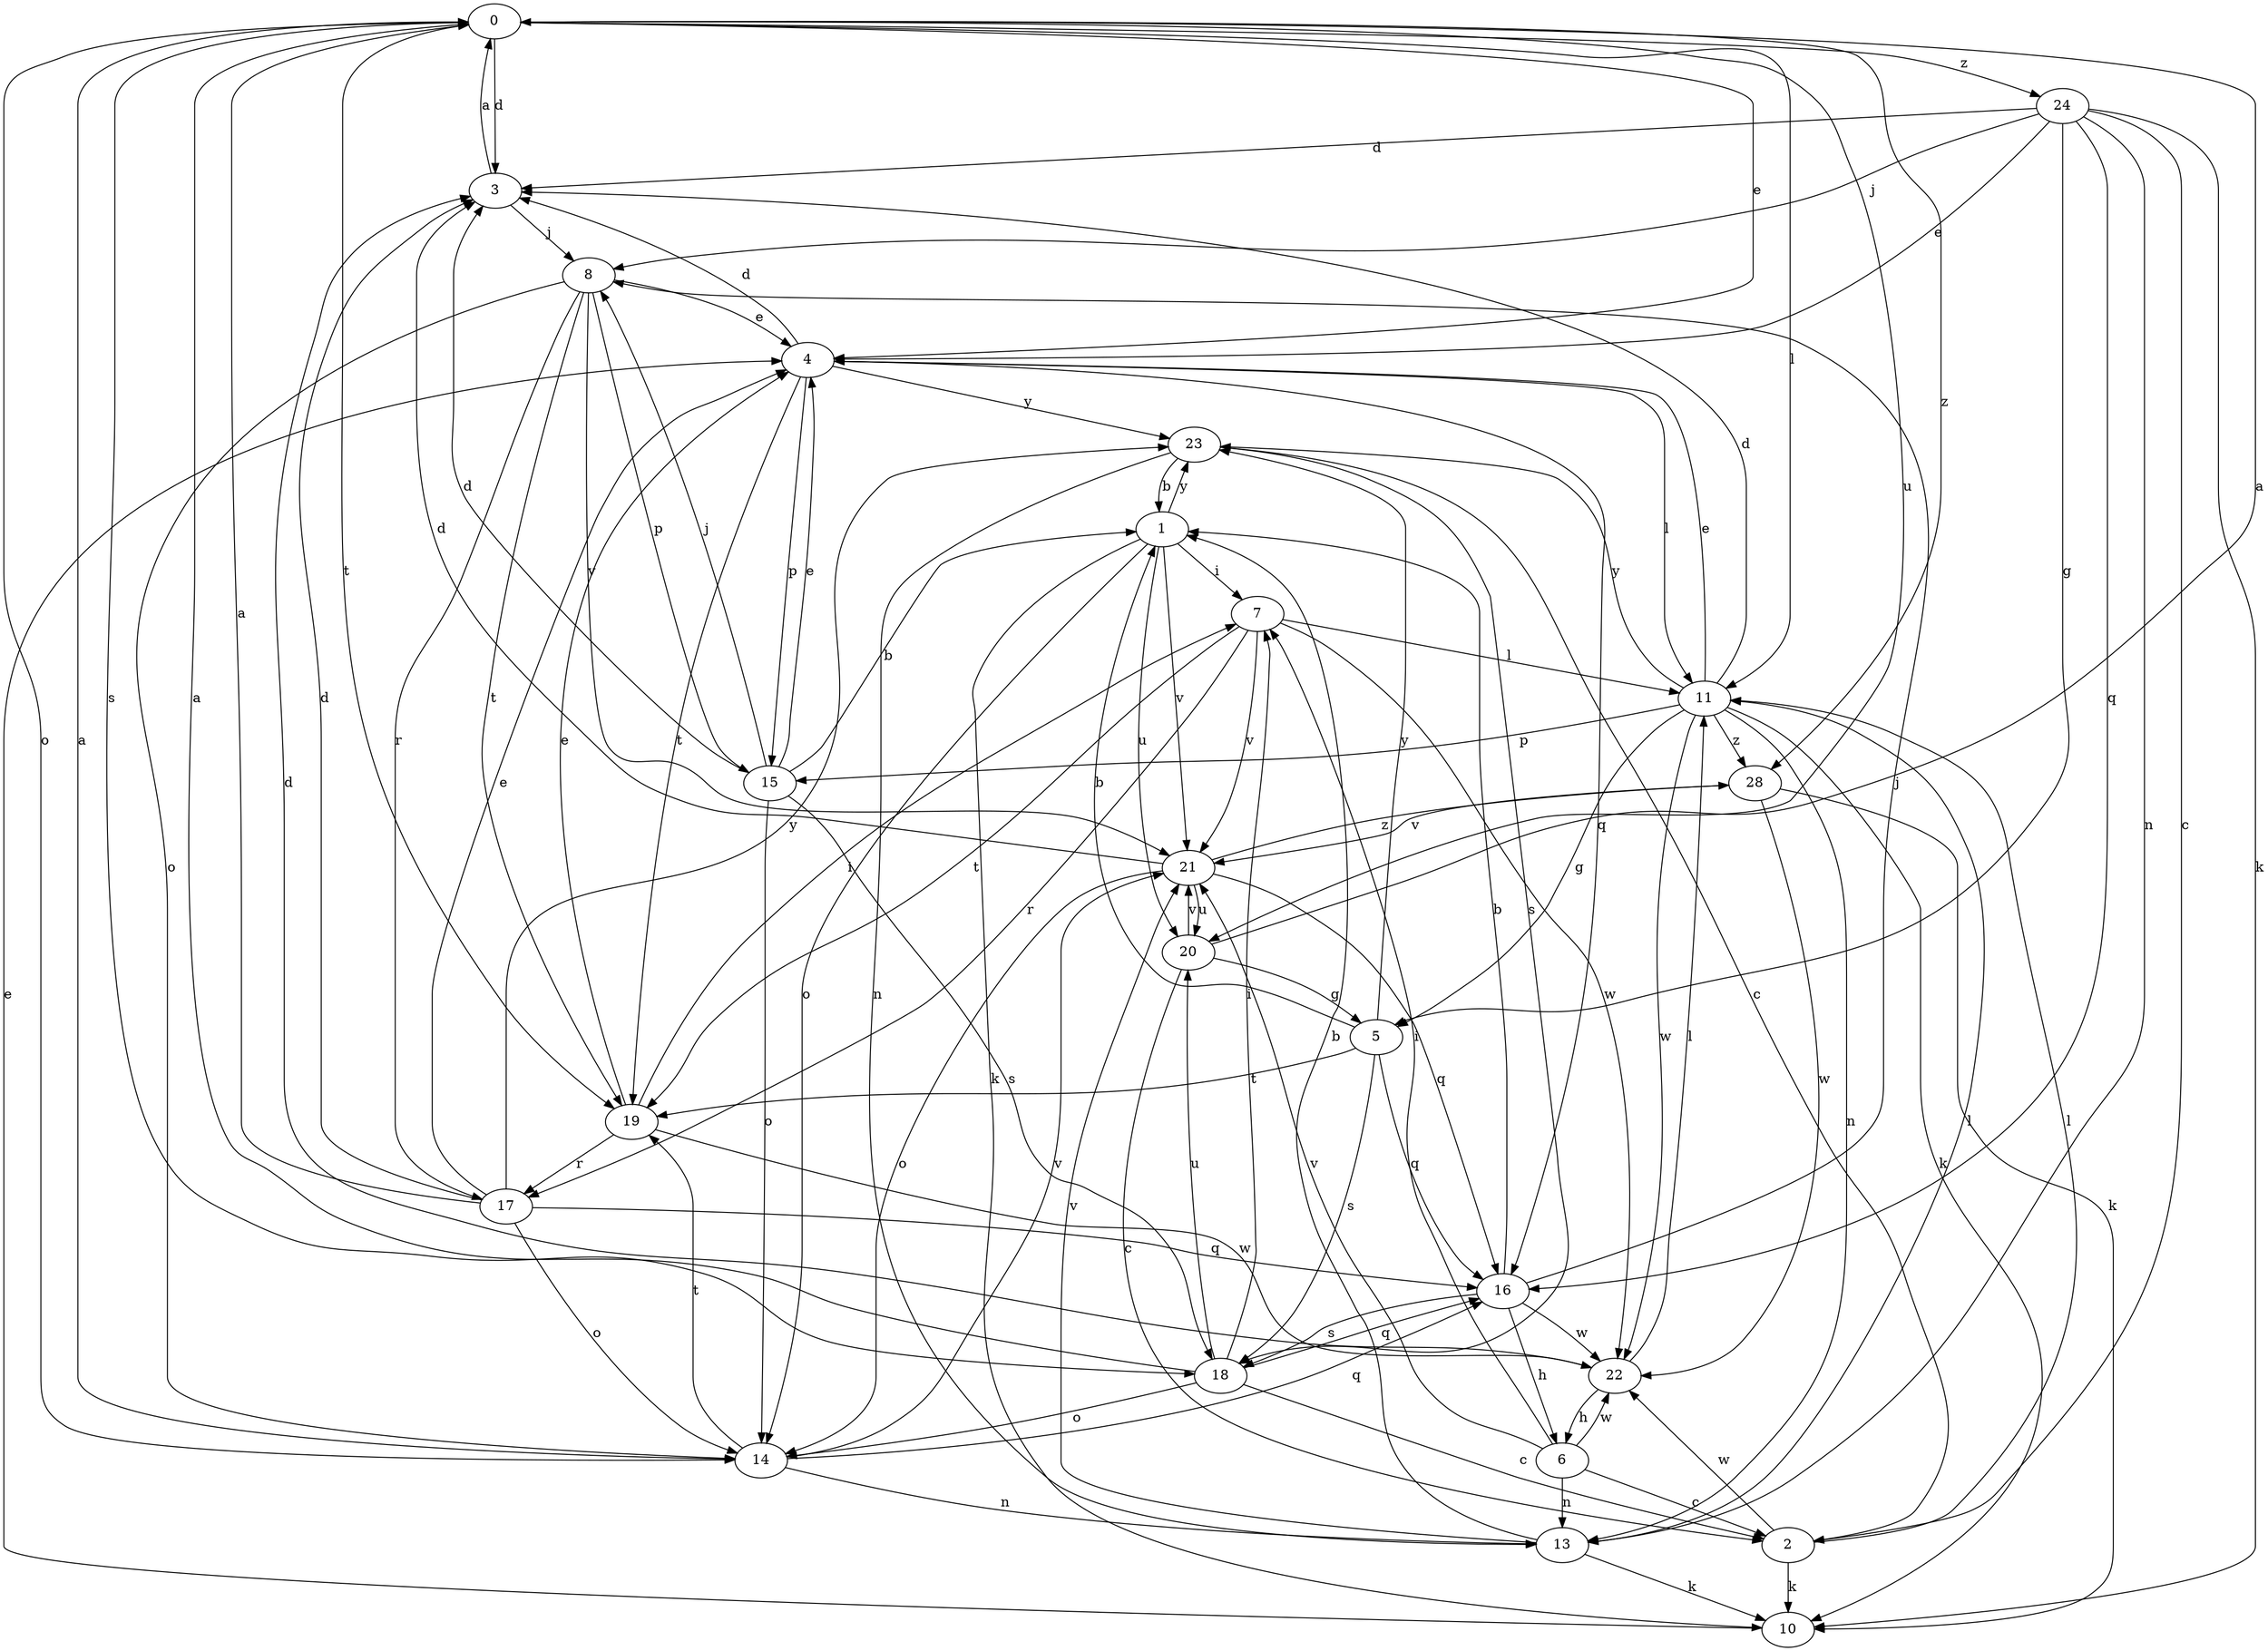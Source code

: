 strict digraph  {
0;
1;
2;
3;
4;
5;
6;
7;
8;
10;
11;
13;
14;
15;
16;
17;
18;
19;
20;
21;
22;
23;
24;
28;
0 -> 3  [label=d];
0 -> 4  [label=e];
0 -> 11  [label=l];
0 -> 14  [label=o];
0 -> 18  [label=s];
0 -> 19  [label=t];
0 -> 20  [label=u];
0 -> 24  [label=z];
0 -> 28  [label=z];
1 -> 7  [label=i];
1 -> 10  [label=k];
1 -> 14  [label=o];
1 -> 20  [label=u];
1 -> 21  [label=v];
1 -> 23  [label=y];
2 -> 10  [label=k];
2 -> 11  [label=l];
2 -> 22  [label=w];
3 -> 0  [label=a];
3 -> 8  [label=j];
4 -> 3  [label=d];
4 -> 11  [label=l];
4 -> 15  [label=p];
4 -> 16  [label=q];
4 -> 19  [label=t];
4 -> 23  [label=y];
5 -> 1  [label=b];
5 -> 16  [label=q];
5 -> 18  [label=s];
5 -> 19  [label=t];
5 -> 23  [label=y];
6 -> 2  [label=c];
6 -> 7  [label=i];
6 -> 13  [label=n];
6 -> 21  [label=v];
6 -> 22  [label=w];
7 -> 11  [label=l];
7 -> 17  [label=r];
7 -> 19  [label=t];
7 -> 21  [label=v];
7 -> 22  [label=w];
8 -> 4  [label=e];
8 -> 14  [label=o];
8 -> 15  [label=p];
8 -> 17  [label=r];
8 -> 19  [label=t];
8 -> 21  [label=v];
10 -> 4  [label=e];
11 -> 3  [label=d];
11 -> 4  [label=e];
11 -> 5  [label=g];
11 -> 10  [label=k];
11 -> 13  [label=n];
11 -> 15  [label=p];
11 -> 22  [label=w];
11 -> 23  [label=y];
11 -> 28  [label=z];
13 -> 1  [label=b];
13 -> 10  [label=k];
13 -> 11  [label=l];
13 -> 21  [label=v];
14 -> 0  [label=a];
14 -> 13  [label=n];
14 -> 16  [label=q];
14 -> 19  [label=t];
14 -> 21  [label=v];
15 -> 1  [label=b];
15 -> 3  [label=d];
15 -> 4  [label=e];
15 -> 8  [label=j];
15 -> 14  [label=o];
15 -> 18  [label=s];
16 -> 1  [label=b];
16 -> 6  [label=h];
16 -> 8  [label=j];
16 -> 18  [label=s];
16 -> 22  [label=w];
17 -> 0  [label=a];
17 -> 3  [label=d];
17 -> 4  [label=e];
17 -> 14  [label=o];
17 -> 16  [label=q];
17 -> 23  [label=y];
18 -> 0  [label=a];
18 -> 2  [label=c];
18 -> 7  [label=i];
18 -> 14  [label=o];
18 -> 16  [label=q];
18 -> 20  [label=u];
19 -> 4  [label=e];
19 -> 7  [label=i];
19 -> 17  [label=r];
19 -> 22  [label=w];
20 -> 0  [label=a];
20 -> 2  [label=c];
20 -> 5  [label=g];
20 -> 21  [label=v];
21 -> 3  [label=d];
21 -> 14  [label=o];
21 -> 16  [label=q];
21 -> 20  [label=u];
21 -> 28  [label=z];
22 -> 3  [label=d];
22 -> 6  [label=h];
22 -> 11  [label=l];
23 -> 1  [label=b];
23 -> 2  [label=c];
23 -> 13  [label=n];
23 -> 18  [label=s];
24 -> 2  [label=c];
24 -> 3  [label=d];
24 -> 4  [label=e];
24 -> 5  [label=g];
24 -> 8  [label=j];
24 -> 10  [label=k];
24 -> 13  [label=n];
24 -> 16  [label=q];
28 -> 10  [label=k];
28 -> 21  [label=v];
28 -> 22  [label=w];
}

